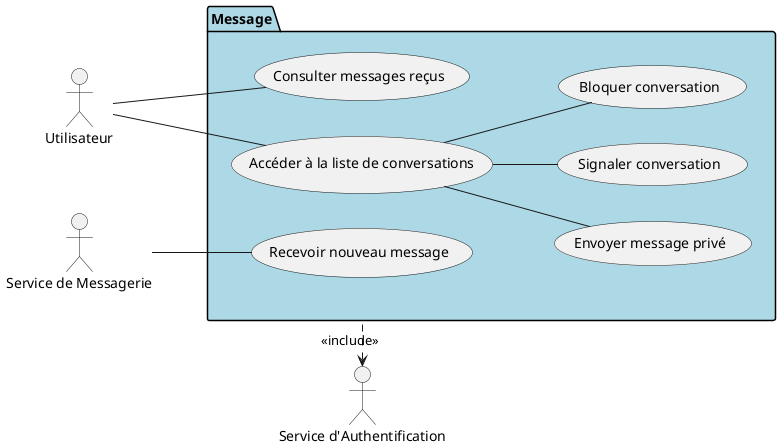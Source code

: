 @startuml
left to right direction

'Acteurs'
actor Utilisateur
actor "Service de Messagerie" as Messagerie
actor "Service d'Authentification" as Authentification

package "Message" #LightBlue {

    usecase "Envoyer message privé" as mess_envoyer
    usecase "Consulter messages reçus" as mess_consulter
    usecase "Recevoir nouveau message" as mess_recevoir
    usecase "Accéder à la liste de conversations" as mess_liste
    usecase "Signaler conversation" as signal_signaler_conv
    usecase "Bloquer conversation" as signal_bloquer_conv

    Utilisateur -- mess_consulter
    Utilisateur -- mess_liste
    Messagerie -- mess_recevoir

    mess_liste -- mess_envoyer
    mess_liste -- signal_bloquer_conv
    mess_liste -- signal_signaler_conv

    Message .left.> Authentification : <<include>>

}



@enduml